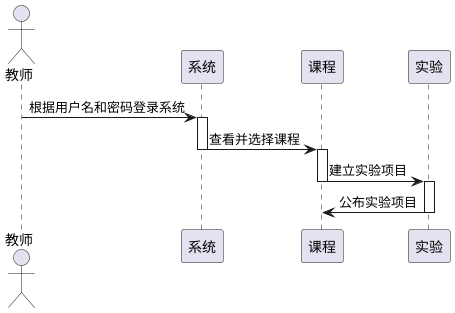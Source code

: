 @startuml

actor 教师 as A
participant "系统" as B
participant "课程" as C
participant "实验" as D

A -> B :根据用户名和密码登录系统
activate B
B -> C :查看并选择课程
deactivate B
activate C
C -> D :建立实验项目
deactivate C
activate D
D -> C :公布实验项目
deactivate D
@enduml